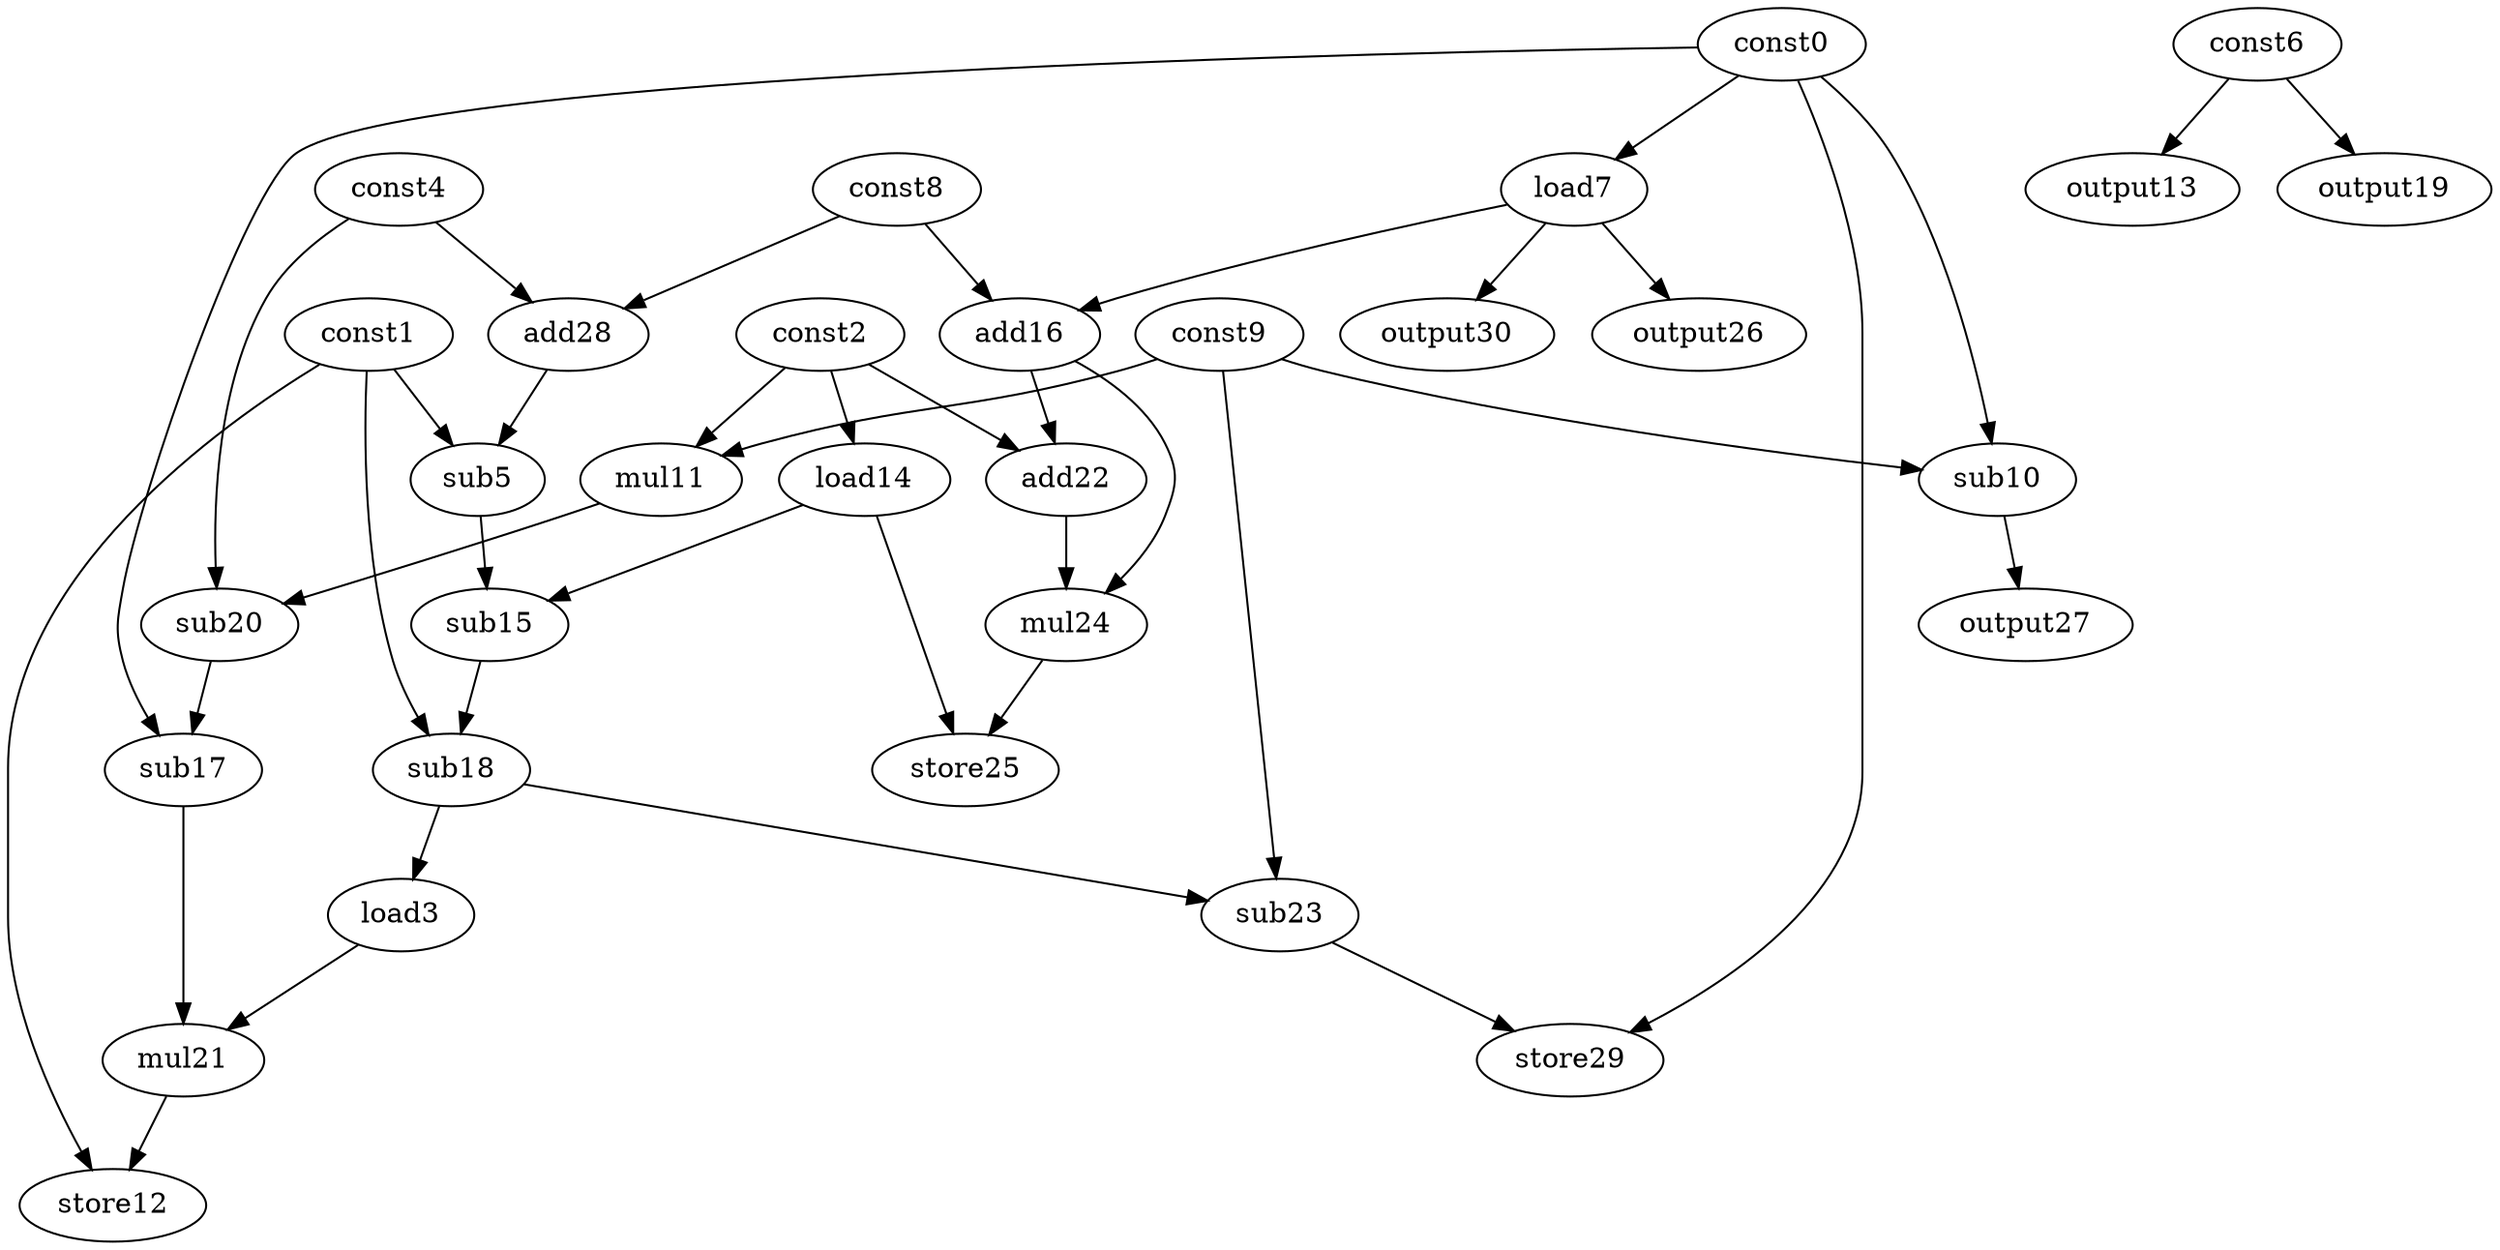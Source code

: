 digraph G { 
const0[opcode=const]; 
const1[opcode=const]; 
const2[opcode=const]; 
load3[opcode=load]; 
const4[opcode=const]; 
sub5[opcode=sub]; 
const6[opcode=const]; 
load7[opcode=load]; 
const8[opcode=const]; 
const9[opcode=const]; 
sub10[opcode=sub]; 
mul11[opcode=mul]; 
store12[opcode=store]; 
output13[opcode=output]; 
load14[opcode=load]; 
sub15[opcode=sub]; 
add16[opcode=add]; 
sub17[opcode=sub]; 
sub18[opcode=sub]; 
output19[opcode=output]; 
sub20[opcode=sub]; 
mul21[opcode=mul]; 
add22[opcode=add]; 
sub23[opcode=sub]; 
mul24[opcode=mul]; 
store25[opcode=store]; 
output26[opcode=output]; 
output27[opcode=output]; 
add28[opcode=add]; 
store29[opcode=store]; 
output30[opcode=output]; 
const0->load7[operand=0];
const0->sub10[operand=0];
const9->sub10[operand=1];
const9->mul11[operand=0];
const2->mul11[operand=1];
const6->output13[operand=0];
const2->load14[operand=0];
const6->output19[operand=0];
const8->add28[operand=0];
const4->add28[operand=1];
const1->sub5[operand=0];
add28->sub5[operand=1];
const8->add16[operand=0];
load7->add16[operand=1];
mul11->sub20[operand=0];
const4->sub20[operand=1];
load7->output26[operand=0];
sub10->output27[operand=0];
load7->output30[operand=0];
sub5->sub15[operand=0];
load14->sub15[operand=1];
const0->sub17[operand=0];
sub20->sub17[operand=1];
add16->add22[operand=0];
const2->add22[operand=1];
const1->sub18[operand=0];
sub15->sub18[operand=1];
add16->mul24[operand=0];
add22->mul24[operand=1];
sub18->load3[operand=0];
const9->sub23[operand=0];
sub18->sub23[operand=1];
mul24->store25[operand=0];
load14->store25[operand=1];
sub17->mul21[operand=0];
load3->mul21[operand=1];
const0->store29[operand=0];
sub23->store29[operand=1];
const1->store12[operand=0];
mul21->store12[operand=1];
}
